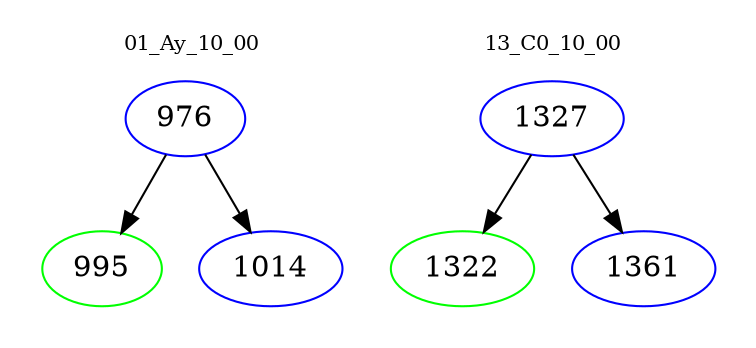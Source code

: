 digraph{
subgraph cluster_0 {
color = white
label = "01_Ay_10_00";
fontsize=10;
T0_976 [label="976", color="blue"]
T0_976 -> T0_995 [color="black"]
T0_995 [label="995", color="green"]
T0_976 -> T0_1014 [color="black"]
T0_1014 [label="1014", color="blue"]
}
subgraph cluster_1 {
color = white
label = "13_C0_10_00";
fontsize=10;
T1_1327 [label="1327", color="blue"]
T1_1327 -> T1_1322 [color="black"]
T1_1322 [label="1322", color="green"]
T1_1327 -> T1_1361 [color="black"]
T1_1361 [label="1361", color="blue"]
}
}
